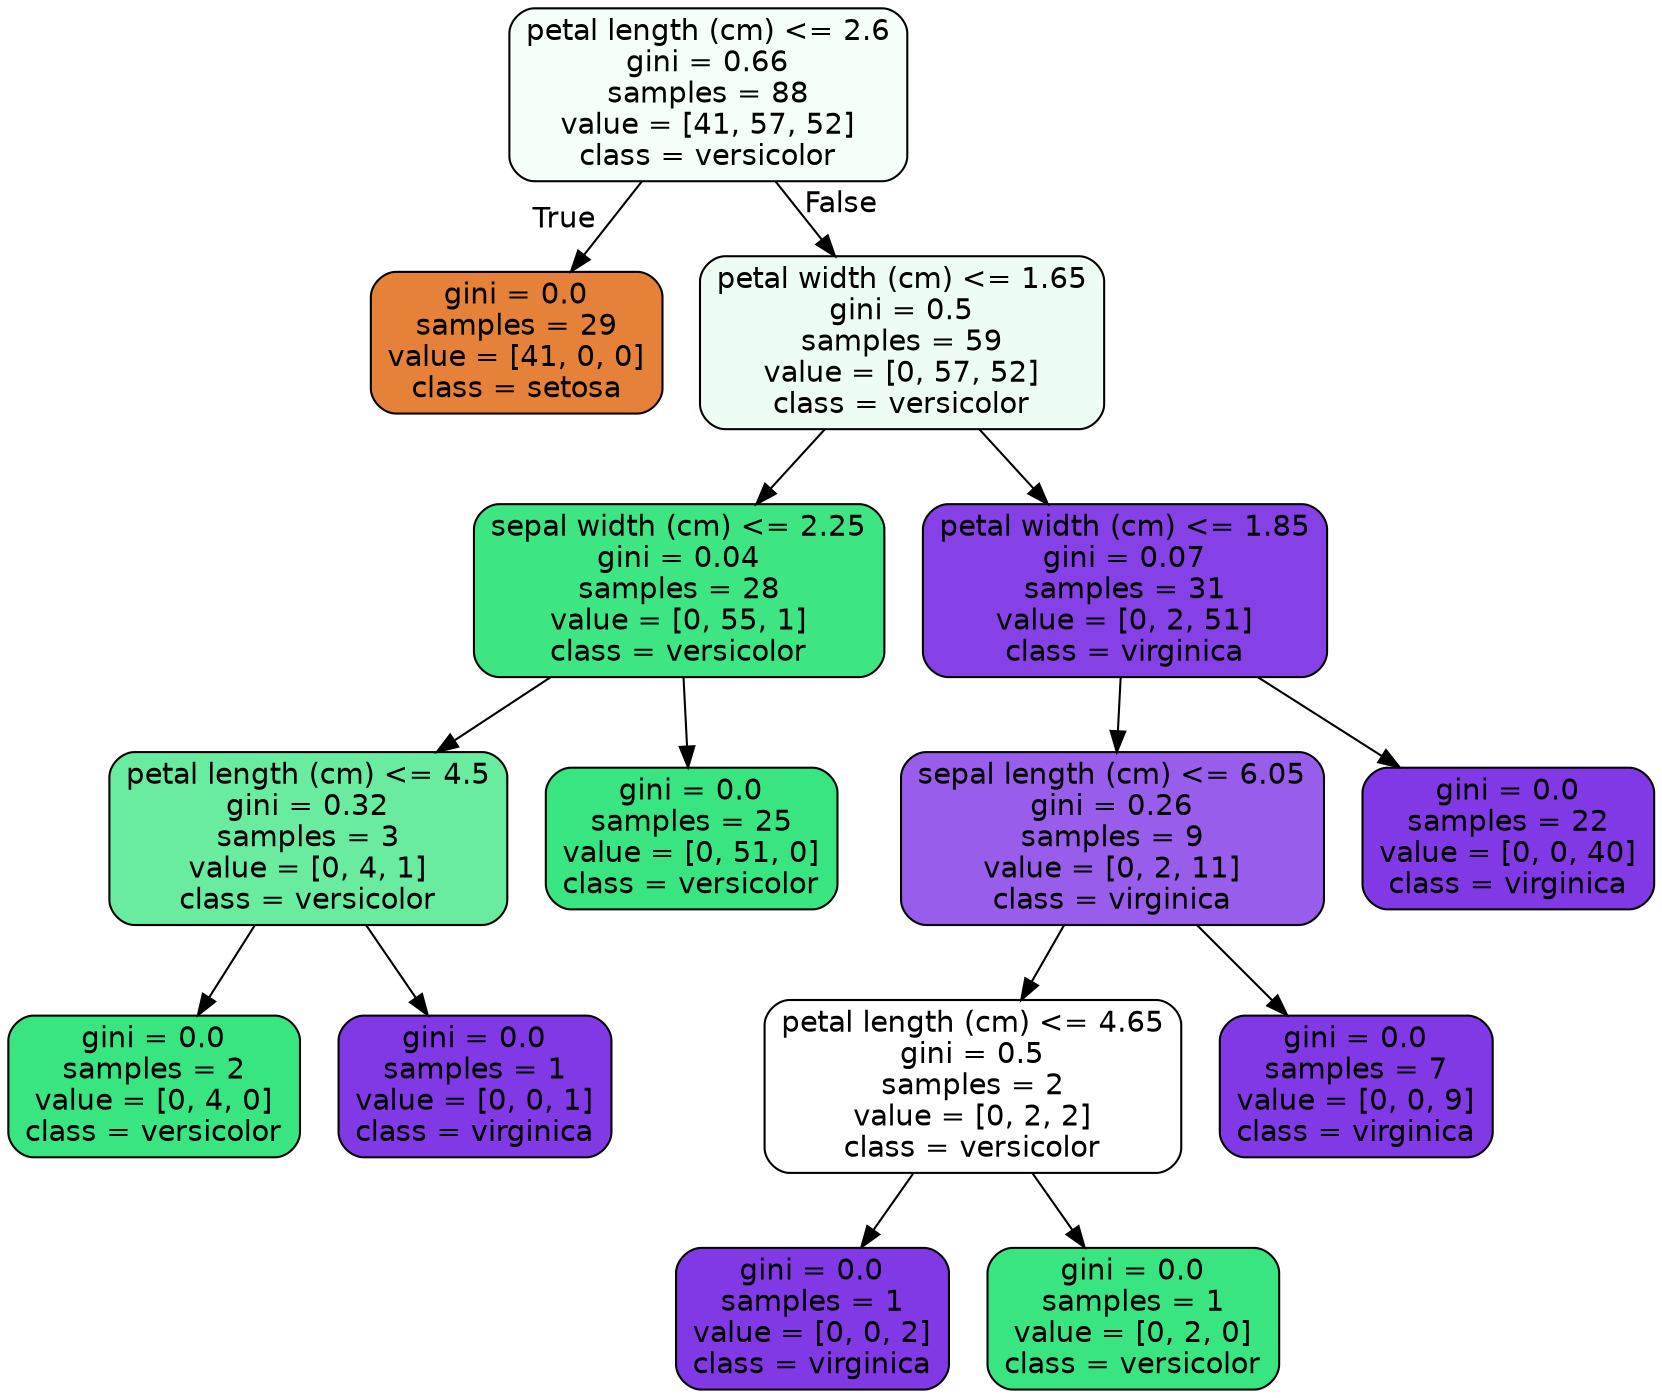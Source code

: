 digraph Tree {
node [shape=box, style="filled, rounded", color="black", fontname="helvetica"] ;
edge [fontname="helvetica"] ;
0 [label="petal length (cm) <= 2.6\ngini = 0.66\nsamples = 88\nvalue = [41, 57, 52]\nclass = versicolor", fillcolor="#f5fef9"] ;
1 [label="gini = 0.0\nsamples = 29\nvalue = [41, 0, 0]\nclass = setosa", fillcolor="#e58139"] ;
0 -> 1 [labeldistance=2.5, labelangle=45, headlabel="True"] ;
2 [label="petal width (cm) <= 1.65\ngini = 0.5\nsamples = 59\nvalue = [0, 57, 52]\nclass = versicolor", fillcolor="#eefdf4"] ;
0 -> 2 [labeldistance=2.5, labelangle=-45, headlabel="False"] ;
3 [label="sepal width (cm) <= 2.25\ngini = 0.04\nsamples = 28\nvalue = [0, 55, 1]\nclass = versicolor", fillcolor="#3de583"] ;
2 -> 3 ;
4 [label="petal length (cm) <= 4.5\ngini = 0.32\nsamples = 3\nvalue = [0, 4, 1]\nclass = versicolor", fillcolor="#6aeca0"] ;
3 -> 4 ;
5 [label="gini = 0.0\nsamples = 2\nvalue = [0, 4, 0]\nclass = versicolor", fillcolor="#39e581"] ;
4 -> 5 ;
6 [label="gini = 0.0\nsamples = 1\nvalue = [0, 0, 1]\nclass = virginica", fillcolor="#8139e5"] ;
4 -> 6 ;
7 [label="gini = 0.0\nsamples = 25\nvalue = [0, 51, 0]\nclass = versicolor", fillcolor="#39e581"] ;
3 -> 7 ;
8 [label="petal width (cm) <= 1.85\ngini = 0.07\nsamples = 31\nvalue = [0, 2, 51]\nclass = virginica", fillcolor="#8641e6"] ;
2 -> 8 ;
9 [label="sepal length (cm) <= 6.05\ngini = 0.26\nsamples = 9\nvalue = [0, 2, 11]\nclass = virginica", fillcolor="#985dea"] ;
8 -> 9 ;
10 [label="petal length (cm) <= 4.65\ngini = 0.5\nsamples = 2\nvalue = [0, 2, 2]\nclass = versicolor", fillcolor="#ffffff"] ;
9 -> 10 ;
11 [label="gini = 0.0\nsamples = 1\nvalue = [0, 0, 2]\nclass = virginica", fillcolor="#8139e5"] ;
10 -> 11 ;
12 [label="gini = 0.0\nsamples = 1\nvalue = [0, 2, 0]\nclass = versicolor", fillcolor="#39e581"] ;
10 -> 12 ;
13 [label="gini = 0.0\nsamples = 7\nvalue = [0, 0, 9]\nclass = virginica", fillcolor="#8139e5"] ;
9 -> 13 ;
14 [label="gini = 0.0\nsamples = 22\nvalue = [0, 0, 40]\nclass = virginica", fillcolor="#8139e5"] ;
8 -> 14 ;
}